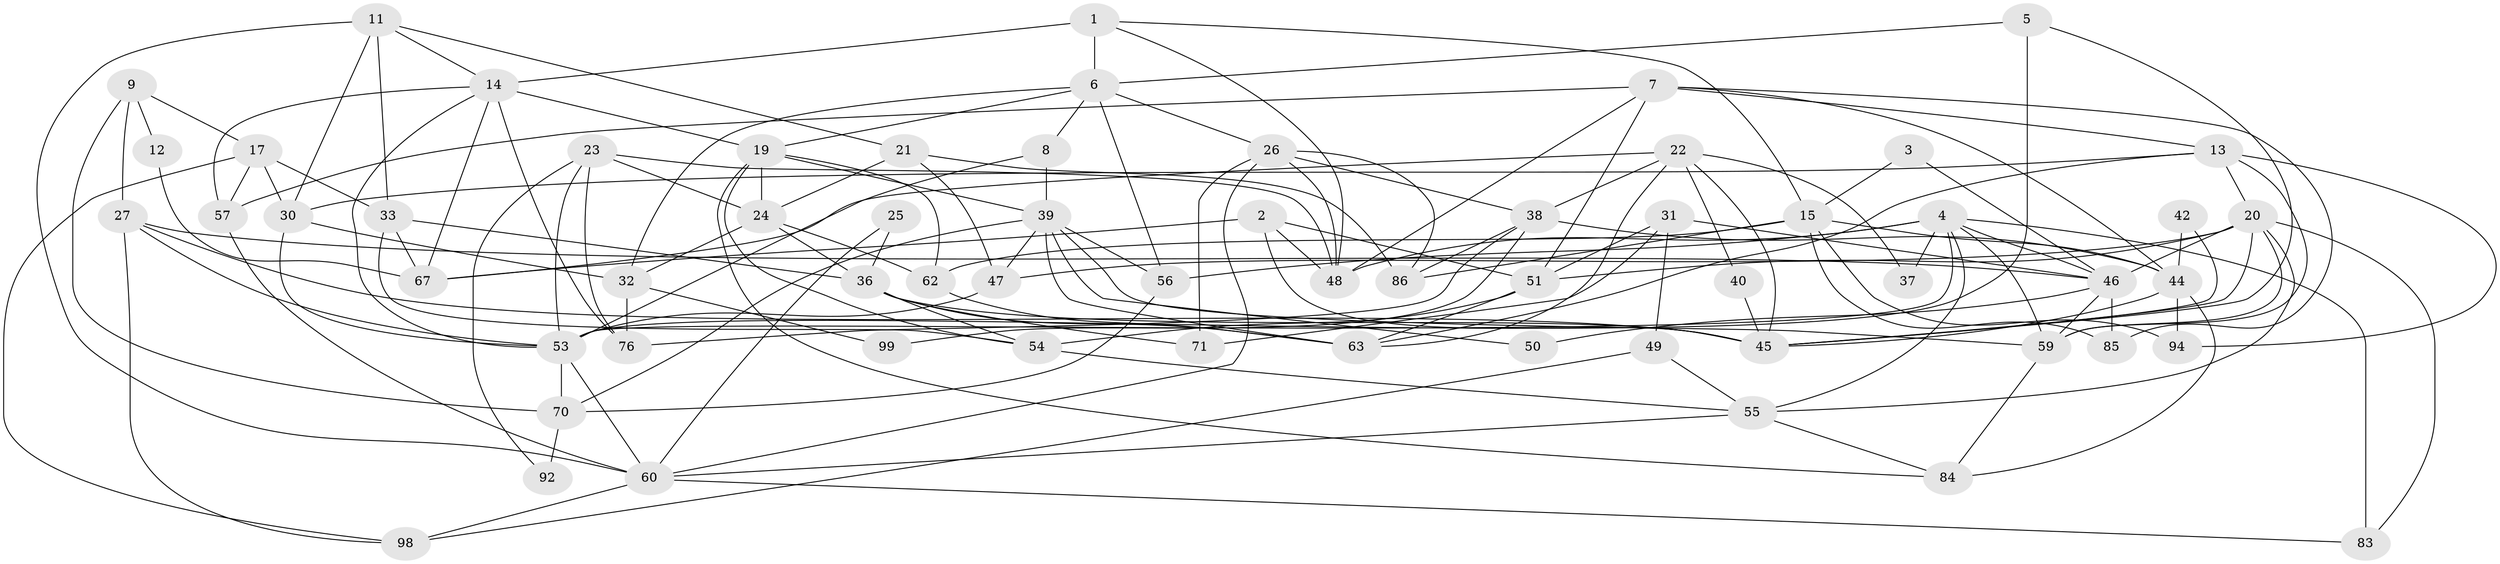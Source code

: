 // original degree distribution, {4: 0.28, 3: 0.27, 2: 0.13, 6: 0.1, 5: 0.17, 7: 0.04, 8: 0.01}
// Generated by graph-tools (version 1.1) at 2025/11/02/21/25 10:11:14]
// undirected, 63 vertices, 154 edges
graph export_dot {
graph [start="1"]
  node [color=gray90,style=filled];
  1 [super="+64"];
  2 [super="+73"];
  3;
  4 [super="+78"];
  5;
  6 [super="+34"];
  7 [super="+10"];
  8;
  9;
  11 [super="+35"];
  12;
  13 [super="+41"];
  14 [super="+16"];
  15 [super="+18"];
  17 [super="+29"];
  19 [super="+90"];
  20 [super="+28"];
  21 [super="+66"];
  22 [super="+43"];
  23 [super="+72"];
  24 [super="+52"];
  25;
  26 [super="+89"];
  27 [super="+77"];
  30 [super="+65"];
  31;
  32 [super="+74"];
  33;
  36 [super="+79"];
  37;
  38 [super="+58"];
  39 [super="+82"];
  40;
  42;
  44 [super="+80"];
  45 [super="+96"];
  46 [super="+93"];
  47 [super="+87"];
  48 [super="+95"];
  49;
  50;
  51 [super="+100"];
  53 [super="+81"];
  54 [super="+68"];
  55 [super="+61"];
  56;
  57;
  59 [super="+97"];
  60 [super="+69"];
  62;
  63 [super="+88"];
  67 [super="+91"];
  70 [super="+75"];
  71;
  76;
  83;
  84;
  85;
  86;
  92;
  94;
  98;
  99;
  1 -- 48;
  1 -- 6;
  1 -- 15;
  1 -- 14 [weight=2];
  2 -- 67;
  2 -- 48 [weight=2];
  2 -- 51;
  2 -- 45;
  3 -- 46;
  3 -- 15;
  4 -- 83;
  4 -- 46;
  4 -- 53;
  4 -- 56 [weight=2];
  4 -- 48 [weight=2];
  4 -- 37;
  4 -- 55;
  4 -- 59;
  5 -- 53;
  5 -- 6;
  5 -- 45;
  6 -- 56;
  6 -- 8;
  6 -- 26;
  6 -- 19;
  6 -- 32;
  7 -- 57;
  7 -- 44;
  7 -- 85;
  7 -- 48;
  7 -- 51;
  7 -- 13;
  8 -- 39;
  8 -- 53;
  9 -- 17;
  9 -- 12;
  9 -- 27;
  9 -- 70;
  11 -- 33;
  11 -- 14;
  11 -- 60;
  11 -- 21;
  11 -- 30;
  12 -- 67;
  13 -- 20;
  13 -- 59;
  13 -- 94;
  13 -- 30;
  13 -- 63;
  14 -- 67;
  14 -- 19;
  14 -- 53;
  14 -- 57;
  14 -- 76;
  15 -- 85;
  15 -- 86;
  15 -- 62;
  15 -- 44;
  15 -- 94;
  17 -- 33;
  17 -- 57;
  17 -- 98;
  17 -- 30 [weight=2];
  19 -- 54;
  19 -- 84;
  19 -- 39;
  19 -- 62;
  19 -- 24;
  20 -- 59;
  20 -- 45;
  20 -- 83;
  20 -- 51;
  20 -- 46;
  20 -- 55;
  20 -- 47;
  21 -- 24;
  21 -- 86;
  21 -- 47;
  22 -- 63;
  22 -- 40;
  22 -- 37;
  22 -- 38;
  22 -- 45;
  22 -- 67;
  23 -- 92;
  23 -- 48 [weight=2];
  23 -- 76;
  23 -- 53;
  23 -- 24;
  24 -- 36;
  24 -- 32;
  24 -- 62;
  25 -- 60;
  25 -- 36;
  26 -- 71;
  26 -- 60;
  26 -- 48;
  26 -- 86;
  26 -- 38;
  27 -- 46;
  27 -- 53;
  27 -- 98;
  27 -- 45 [weight=2];
  30 -- 53;
  30 -- 32;
  31 -- 46;
  31 -- 49;
  31 -- 71;
  31 -- 51;
  32 -- 76;
  32 -- 99;
  33 -- 67;
  33 -- 54;
  33 -- 36;
  36 -- 45;
  36 -- 54;
  36 -- 71;
  36 -- 63;
  38 -- 76;
  38 -- 44;
  38 -- 99;
  38 -- 86;
  39 -- 50;
  39 -- 63;
  39 -- 70;
  39 -- 59;
  39 -- 56;
  39 -- 47;
  40 -- 45;
  42 -- 45;
  42 -- 44;
  44 -- 84;
  44 -- 94;
  44 -- 45;
  46 -- 59;
  46 -- 50;
  46 -- 85;
  47 -- 53;
  49 -- 98;
  49 -- 55;
  51 -- 54 [weight=2];
  51 -- 63;
  53 -- 70;
  53 -- 60;
  54 -- 55;
  55 -- 60;
  55 -- 84;
  56 -- 70;
  57 -- 60;
  59 -- 84;
  60 -- 98;
  60 -- 83;
  62 -- 63;
  70 -- 92;
}
